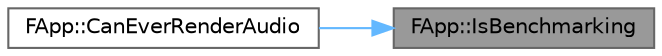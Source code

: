 digraph "FApp::IsBenchmarking"
{
 // INTERACTIVE_SVG=YES
 // LATEX_PDF_SIZE
  bgcolor="transparent";
  edge [fontname=Helvetica,fontsize=10,labelfontname=Helvetica,labelfontsize=10];
  node [fontname=Helvetica,fontsize=10,shape=box,height=0.2,width=0.4];
  rankdir="RL";
  Node1 [id="Node000001",label="FApp::IsBenchmarking",height=0.2,width=0.4,color="gray40", fillcolor="grey60", style="filled", fontcolor="black",tooltip="Checks whether application is in benchmark mode."];
  Node1 -> Node2 [id="edge1_Node000001_Node000002",dir="back",color="steelblue1",style="solid",tooltip=" "];
  Node2 [id="Node000002",label="FApp::CanEverRenderAudio",height=0.2,width=0.4,color="grey40", fillcolor="white", style="filled",URL="$d9/d01/classFApp.html#ae3abff5982a2bcef519e9d286e5185e6",tooltip="Checks whether this application can render audio."];
}
